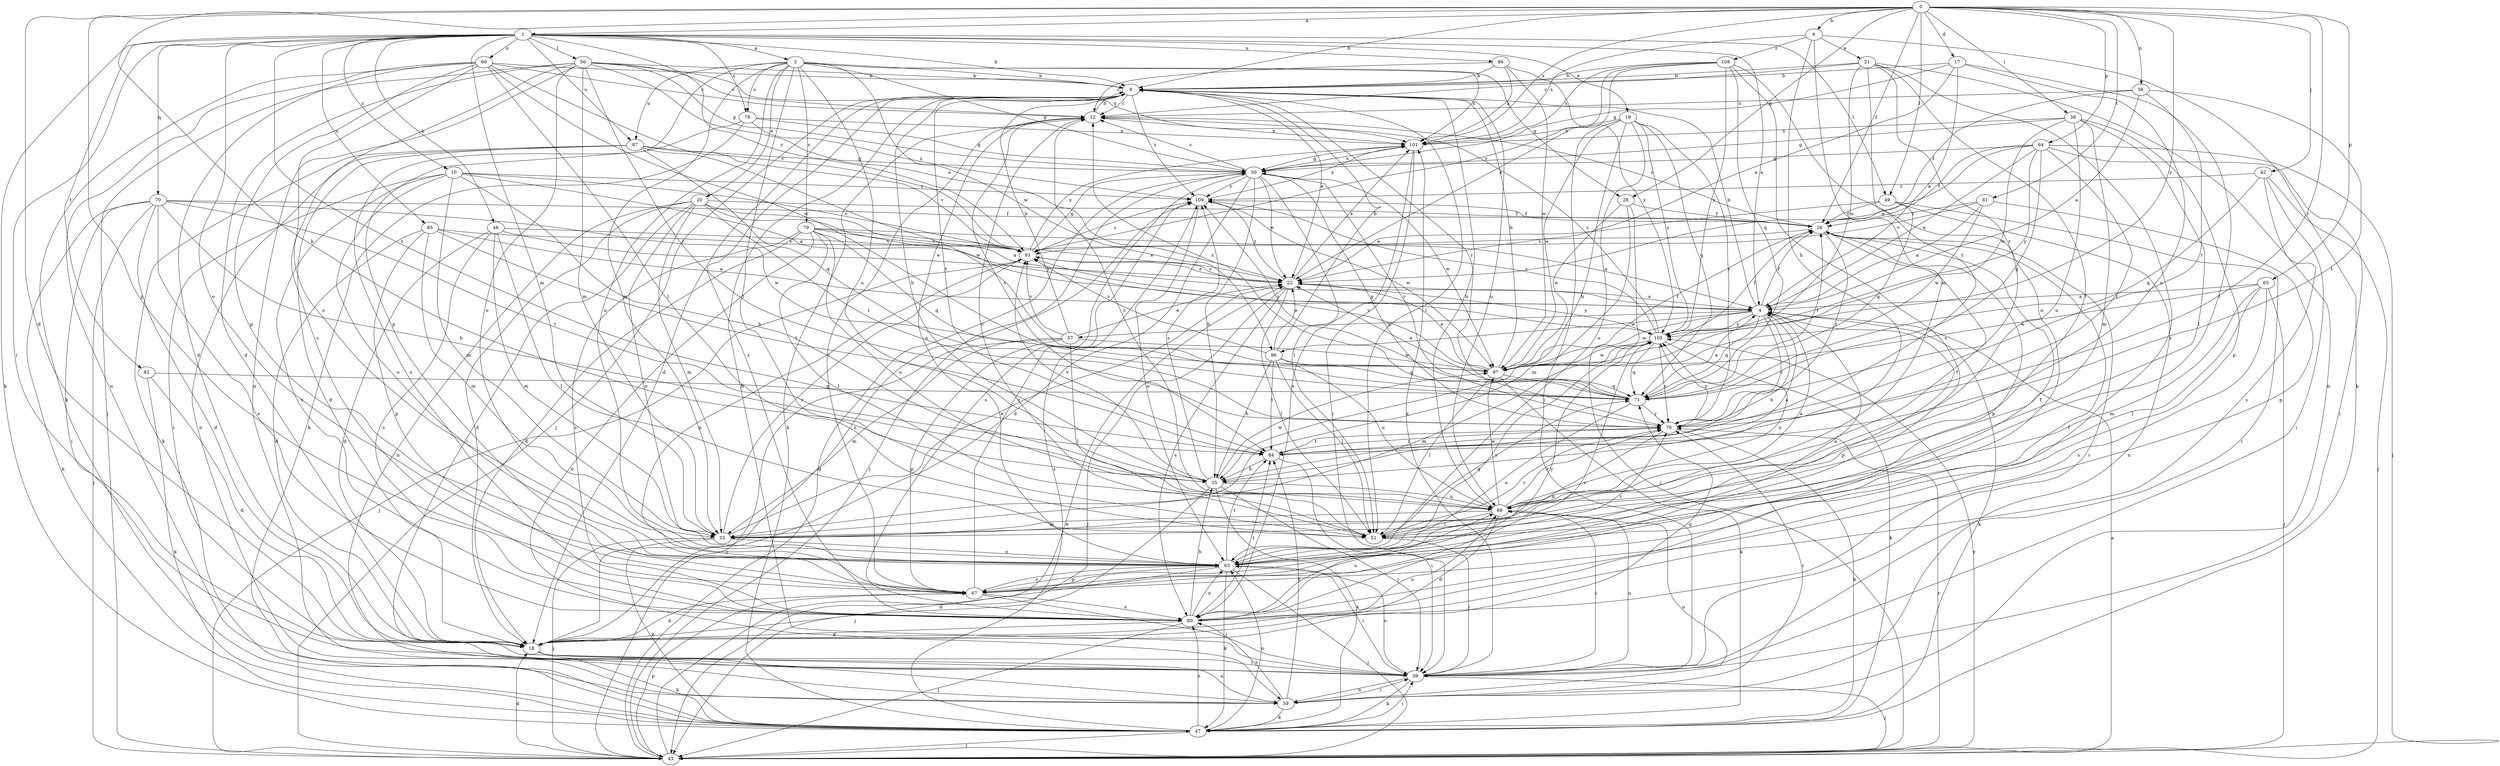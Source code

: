 strict digraph  {
0;
1;
3;
4;
6;
8;
10;
12;
17;
18;
19;
20;
21;
22;
26;
28;
30;
35;
38;
39;
42;
43;
46;
47;
49;
50;
51;
55;
56;
57;
59;
60;
63;
64;
65;
67;
70;
71;
76;
78;
79;
80;
81;
82;
84;
85;
86;
87;
88;
93;
96;
97;
101;
105;
108;
109;
0 -> 1  [label=a];
0 -> 6  [label=b];
0 -> 8  [label=b];
0 -> 17  [label=d];
0 -> 18  [label=d];
0 -> 26  [label=f];
0 -> 28  [label=g];
0 -> 35  [label=h];
0 -> 38  [label=i];
0 -> 42  [label=j];
0 -> 49  [label=l];
0 -> 56  [label=n];
0 -> 64  [label=p];
0 -> 65  [label=p];
0 -> 67  [label=p];
0 -> 76  [label=r];
0 -> 81  [label=t];
0 -> 101  [label=x];
0 -> 105  [label=y];
1 -> 3  [label=a];
1 -> 4  [label=a];
1 -> 8  [label=b];
1 -> 10  [label=c];
1 -> 19  [label=e];
1 -> 39  [label=i];
1 -> 46  [label=k];
1 -> 47  [label=k];
1 -> 49  [label=l];
1 -> 50  [label=l];
1 -> 55  [label=m];
1 -> 60  [label=o];
1 -> 63  [label=o];
1 -> 70  [label=q];
1 -> 78  [label=s];
1 -> 82  [label=t];
1 -> 84  [label=t];
1 -> 85  [label=u];
1 -> 86  [label=u];
1 -> 87  [label=u];
1 -> 93  [label=v];
3 -> 8  [label=b];
3 -> 20  [label=e];
3 -> 28  [label=g];
3 -> 30  [label=g];
3 -> 51  [label=l];
3 -> 55  [label=m];
3 -> 63  [label=o];
3 -> 67  [label=p];
3 -> 78  [label=s];
3 -> 79  [label=s];
3 -> 87  [label=u];
3 -> 88  [label=u];
3 -> 96  [label=w];
3 -> 101  [label=x];
4 -> 8  [label=b];
4 -> 26  [label=f];
4 -> 35  [label=h];
4 -> 47  [label=k];
4 -> 57  [label=n];
4 -> 67  [label=p];
4 -> 71  [label=q];
4 -> 76  [label=r];
4 -> 96  [label=w];
4 -> 97  [label=w];
4 -> 105  [label=y];
6 -> 21  [label=e];
6 -> 35  [label=h];
6 -> 47  [label=k];
6 -> 55  [label=m];
6 -> 101  [label=x];
6 -> 108  [label=z];
8 -> 12  [label=c];
8 -> 18  [label=d];
8 -> 22  [label=e];
8 -> 35  [label=h];
8 -> 43  [label=j];
8 -> 51  [label=l];
8 -> 76  [label=r];
8 -> 80  [label=s];
8 -> 84  [label=t];
8 -> 88  [label=u];
8 -> 109  [label=z];
10 -> 4  [label=a];
10 -> 35  [label=h];
10 -> 39  [label=i];
10 -> 55  [label=m];
10 -> 63  [label=o];
10 -> 80  [label=s];
10 -> 93  [label=v];
10 -> 109  [label=z];
12 -> 8  [label=b];
12 -> 47  [label=k];
12 -> 63  [label=o];
12 -> 84  [label=t];
12 -> 101  [label=x];
17 -> 4  [label=a];
17 -> 8  [label=b];
17 -> 22  [label=e];
17 -> 30  [label=g];
17 -> 51  [label=l];
17 -> 88  [label=u];
18 -> 39  [label=i];
18 -> 47  [label=k];
18 -> 59  [label=n];
18 -> 71  [label=q];
18 -> 88  [label=u];
18 -> 109  [label=z];
19 -> 35  [label=h];
19 -> 39  [label=i];
19 -> 63  [label=o];
19 -> 71  [label=q];
19 -> 76  [label=r];
19 -> 97  [label=w];
19 -> 101  [label=x];
19 -> 105  [label=y];
20 -> 4  [label=a];
20 -> 18  [label=d];
20 -> 26  [label=f];
20 -> 39  [label=i];
20 -> 55  [label=m];
20 -> 59  [label=n];
20 -> 63  [label=o];
20 -> 76  [label=r];
20 -> 105  [label=y];
21 -> 8  [label=b];
21 -> 12  [label=c];
21 -> 51  [label=l];
21 -> 59  [label=n];
21 -> 76  [label=r];
21 -> 80  [label=s];
21 -> 84  [label=t];
21 -> 97  [label=w];
22 -> 4  [label=a];
22 -> 43  [label=j];
22 -> 51  [label=l];
22 -> 80  [label=s];
22 -> 93  [label=v];
22 -> 101  [label=x];
22 -> 105  [label=y];
22 -> 109  [label=z];
26 -> 12  [label=c];
26 -> 39  [label=i];
26 -> 67  [label=p];
26 -> 76  [label=r];
26 -> 93  [label=v];
28 -> 26  [label=f];
28 -> 43  [label=j];
28 -> 55  [label=m];
28 -> 97  [label=w];
30 -> 12  [label=c];
30 -> 18  [label=d];
30 -> 22  [label=e];
30 -> 35  [label=h];
30 -> 43  [label=j];
30 -> 51  [label=l];
30 -> 76  [label=r];
30 -> 80  [label=s];
30 -> 97  [label=w];
30 -> 101  [label=x];
30 -> 109  [label=z];
35 -> 4  [label=a];
35 -> 39  [label=i];
35 -> 43  [label=j];
35 -> 47  [label=k];
35 -> 88  [label=u];
35 -> 93  [label=v];
35 -> 97  [label=w];
35 -> 109  [label=z];
38 -> 30  [label=g];
38 -> 51  [label=l];
38 -> 55  [label=m];
38 -> 67  [label=p];
38 -> 88  [label=u];
38 -> 97  [label=w];
38 -> 101  [label=x];
39 -> 8  [label=b];
39 -> 43  [label=j];
39 -> 47  [label=k];
39 -> 59  [label=n];
39 -> 63  [label=o];
39 -> 88  [label=u];
39 -> 101  [label=x];
42 -> 39  [label=i];
42 -> 43  [label=j];
42 -> 71  [label=q];
42 -> 80  [label=s];
42 -> 109  [label=z];
43 -> 4  [label=a];
43 -> 18  [label=d];
43 -> 22  [label=e];
43 -> 30  [label=g];
43 -> 67  [label=p];
43 -> 76  [label=r];
43 -> 105  [label=y];
46 -> 18  [label=d];
46 -> 22  [label=e];
46 -> 51  [label=l];
46 -> 55  [label=m];
46 -> 80  [label=s];
46 -> 93  [label=v];
47 -> 39  [label=i];
47 -> 43  [label=j];
47 -> 63  [label=o];
47 -> 80  [label=s];
47 -> 109  [label=z];
49 -> 22  [label=e];
49 -> 26  [label=f];
49 -> 39  [label=i];
49 -> 59  [label=n];
49 -> 71  [label=q];
50 -> 8  [label=b];
50 -> 12  [label=c];
50 -> 18  [label=d];
50 -> 22  [label=e];
50 -> 30  [label=g];
50 -> 43  [label=j];
50 -> 55  [label=m];
50 -> 59  [label=n];
50 -> 63  [label=o];
50 -> 76  [label=r];
50 -> 80  [label=s];
50 -> 101  [label=x];
51 -> 12  [label=c];
51 -> 39  [label=i];
51 -> 71  [label=q];
51 -> 76  [label=r];
55 -> 22  [label=e];
55 -> 43  [label=j];
55 -> 47  [label=k];
55 -> 63  [label=o];
55 -> 93  [label=v];
56 -> 4  [label=a];
56 -> 12  [label=c];
56 -> 26  [label=f];
56 -> 76  [label=r];
56 -> 84  [label=t];
57 -> 8  [label=b];
57 -> 22  [label=e];
57 -> 43  [label=j];
57 -> 51  [label=l];
57 -> 55  [label=m];
57 -> 67  [label=p];
57 -> 93  [label=v];
57 -> 97  [label=w];
59 -> 39  [label=i];
59 -> 47  [label=k];
59 -> 76  [label=r];
59 -> 80  [label=s];
59 -> 84  [label=t];
59 -> 88  [label=u];
60 -> 8  [label=b];
60 -> 12  [label=c];
60 -> 18  [label=d];
60 -> 47  [label=k];
60 -> 51  [label=l];
60 -> 59  [label=n];
60 -> 63  [label=o];
60 -> 67  [label=p];
60 -> 93  [label=v];
60 -> 97  [label=w];
63 -> 4  [label=a];
63 -> 18  [label=d];
63 -> 26  [label=f];
63 -> 39  [label=i];
63 -> 43  [label=j];
63 -> 47  [label=k];
63 -> 67  [label=p];
63 -> 76  [label=r];
63 -> 84  [label=t];
63 -> 105  [label=y];
64 -> 4  [label=a];
64 -> 22  [label=e];
64 -> 26  [label=f];
64 -> 30  [label=g];
64 -> 39  [label=i];
64 -> 43  [label=j];
64 -> 71  [label=q];
64 -> 84  [label=t];
64 -> 105  [label=y];
65 -> 4  [label=a];
65 -> 43  [label=j];
65 -> 51  [label=l];
65 -> 55  [label=m];
65 -> 80  [label=s];
65 -> 97  [label=w];
67 -> 12  [label=c];
67 -> 18  [label=d];
67 -> 39  [label=i];
67 -> 63  [label=o];
67 -> 80  [label=s];
67 -> 105  [label=y];
67 -> 109  [label=z];
70 -> 18  [label=d];
70 -> 26  [label=f];
70 -> 35  [label=h];
70 -> 39  [label=i];
70 -> 43  [label=j];
70 -> 47  [label=k];
70 -> 80  [label=s];
70 -> 84  [label=t];
70 -> 97  [label=w];
71 -> 4  [label=a];
71 -> 12  [label=c];
71 -> 22  [label=e];
71 -> 26  [label=f];
71 -> 63  [label=o];
71 -> 76  [label=r];
71 -> 109  [label=z];
76 -> 30  [label=g];
76 -> 47  [label=k];
76 -> 63  [label=o];
76 -> 84  [label=t];
76 -> 105  [label=y];
78 -> 30  [label=g];
78 -> 47  [label=k];
78 -> 80  [label=s];
78 -> 101  [label=x];
78 -> 109  [label=z];
79 -> 4  [label=a];
79 -> 18  [label=d];
79 -> 22  [label=e];
79 -> 51  [label=l];
79 -> 59  [label=n];
79 -> 71  [label=q];
79 -> 80  [label=s];
79 -> 88  [label=u];
79 -> 93  [label=v];
80 -> 18  [label=d];
80 -> 26  [label=f];
80 -> 35  [label=h];
80 -> 43  [label=j];
80 -> 63  [label=o];
80 -> 84  [label=t];
80 -> 88  [label=u];
81 -> 4  [label=a];
81 -> 26  [label=f];
81 -> 67  [label=p];
81 -> 93  [label=v];
81 -> 97  [label=w];
82 -> 18  [label=d];
82 -> 47  [label=k];
82 -> 71  [label=q];
84 -> 35  [label=h];
84 -> 39  [label=i];
84 -> 76  [label=r];
85 -> 4  [label=a];
85 -> 18  [label=d];
85 -> 55  [label=m];
85 -> 67  [label=p];
85 -> 84  [label=t];
85 -> 93  [label=v];
86 -> 8  [label=b];
86 -> 12  [label=c];
86 -> 97  [label=w];
86 -> 101  [label=x];
86 -> 105  [label=y];
87 -> 18  [label=d];
87 -> 30  [label=g];
87 -> 47  [label=k];
87 -> 59  [label=n];
87 -> 71  [label=q];
87 -> 93  [label=v];
87 -> 97  [label=w];
88 -> 4  [label=a];
88 -> 8  [label=b];
88 -> 12  [label=c];
88 -> 18  [label=d];
88 -> 26  [label=f];
88 -> 39  [label=i];
88 -> 51  [label=l];
88 -> 55  [label=m];
88 -> 76  [label=r];
88 -> 97  [label=w];
88 -> 105  [label=y];
93 -> 22  [label=e];
93 -> 30  [label=g];
93 -> 43  [label=j];
93 -> 67  [label=p];
93 -> 101  [label=x];
93 -> 109  [label=z];
96 -> 8  [label=b];
96 -> 22  [label=e];
96 -> 35  [label=h];
96 -> 51  [label=l];
96 -> 71  [label=q];
96 -> 84  [label=t];
96 -> 88  [label=u];
96 -> 93  [label=v];
97 -> 8  [label=b];
97 -> 22  [label=e];
97 -> 26  [label=f];
97 -> 47  [label=k];
97 -> 51  [label=l];
97 -> 71  [label=q];
97 -> 93  [label=v];
101 -> 30  [label=g];
101 -> 39  [label=i];
101 -> 80  [label=s];
105 -> 12  [label=c];
105 -> 26  [label=f];
105 -> 47  [label=k];
105 -> 55  [label=m];
105 -> 71  [label=q];
105 -> 76  [label=r];
105 -> 80  [label=s];
105 -> 97  [label=w];
105 -> 109  [label=z];
108 -> 8  [label=b];
108 -> 22  [label=e];
108 -> 63  [label=o];
108 -> 71  [label=q];
108 -> 80  [label=s];
108 -> 93  [label=v];
108 -> 101  [label=x];
108 -> 105  [label=y];
109 -> 26  [label=f];
109 -> 63  [label=o];
109 -> 97  [label=w];
109 -> 101  [label=x];
}
